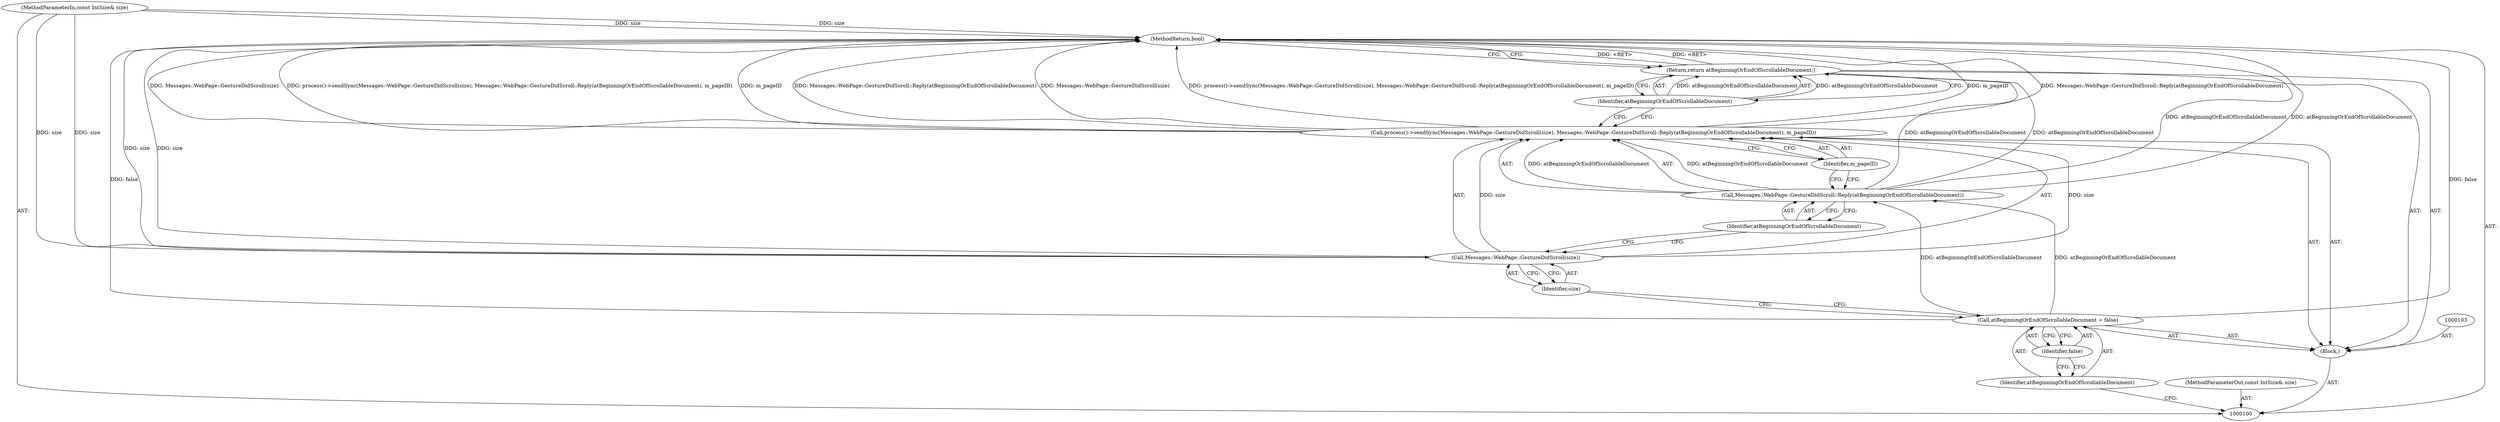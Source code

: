 digraph "0_Chrome_df831400bcb63db4259b5858281b1727ba972a2a" {
"1000115" [label="(MethodReturn,bool)"];
"1000101" [label="(MethodParameterIn,const IntSize& size)"];
"1000140" [label="(MethodParameterOut,const IntSize& size)"];
"1000102" [label="(Block,)"];
"1000106" [label="(Identifier,false)"];
"1000104" [label="(Call,atBeginningOrEndOfScrollableDocument = false)"];
"1000105" [label="(Identifier,atBeginningOrEndOfScrollableDocument)"];
"1000111" [label="(Identifier,atBeginningOrEndOfScrollableDocument)"];
"1000112" [label="(Identifier,m_pageID)"];
"1000108" [label="(Call,Messages::WebPage::GestureDidScroll(size))"];
"1000107" [label="(Call,process()->sendSync(Messages::WebPage::GestureDidScroll(size), Messages::WebPage::GestureDidScroll::Reply(atBeginningOrEndOfScrollableDocument), m_pageID))"];
"1000109" [label="(Identifier,size)"];
"1000110" [label="(Call,Messages::WebPage::GestureDidScroll::Reply(atBeginningOrEndOfScrollableDocument))"];
"1000114" [label="(Identifier,atBeginningOrEndOfScrollableDocument)"];
"1000113" [label="(Return,return atBeginningOrEndOfScrollableDocument;)"];
"1000115" -> "1000100"  [label="AST: "];
"1000115" -> "1000113"  [label="CFG: "];
"1000107" -> "1000115"  [label="DDG: Messages::WebPage::GestureDidScroll(size)"];
"1000107" -> "1000115"  [label="DDG: process()->sendSync(Messages::WebPage::GestureDidScroll(size), Messages::WebPage::GestureDidScroll::Reply(atBeginningOrEndOfScrollableDocument), m_pageID)"];
"1000107" -> "1000115"  [label="DDG: m_pageID"];
"1000107" -> "1000115"  [label="DDG: Messages::WebPage::GestureDidScroll::Reply(atBeginningOrEndOfScrollableDocument)"];
"1000110" -> "1000115"  [label="DDG: atBeginningOrEndOfScrollableDocument"];
"1000101" -> "1000115"  [label="DDG: size"];
"1000104" -> "1000115"  [label="DDG: false"];
"1000108" -> "1000115"  [label="DDG: size"];
"1000113" -> "1000115"  [label="DDG: <RET>"];
"1000101" -> "1000100"  [label="AST: "];
"1000101" -> "1000115"  [label="DDG: size"];
"1000101" -> "1000108"  [label="DDG: size"];
"1000140" -> "1000100"  [label="AST: "];
"1000102" -> "1000100"  [label="AST: "];
"1000103" -> "1000102"  [label="AST: "];
"1000104" -> "1000102"  [label="AST: "];
"1000107" -> "1000102"  [label="AST: "];
"1000113" -> "1000102"  [label="AST: "];
"1000106" -> "1000104"  [label="AST: "];
"1000106" -> "1000105"  [label="CFG: "];
"1000104" -> "1000106"  [label="CFG: "];
"1000104" -> "1000102"  [label="AST: "];
"1000104" -> "1000106"  [label="CFG: "];
"1000105" -> "1000104"  [label="AST: "];
"1000106" -> "1000104"  [label="AST: "];
"1000109" -> "1000104"  [label="CFG: "];
"1000104" -> "1000115"  [label="DDG: false"];
"1000104" -> "1000110"  [label="DDG: atBeginningOrEndOfScrollableDocument"];
"1000105" -> "1000104"  [label="AST: "];
"1000105" -> "1000100"  [label="CFG: "];
"1000106" -> "1000105"  [label="CFG: "];
"1000111" -> "1000110"  [label="AST: "];
"1000111" -> "1000108"  [label="CFG: "];
"1000110" -> "1000111"  [label="CFG: "];
"1000112" -> "1000107"  [label="AST: "];
"1000112" -> "1000110"  [label="CFG: "];
"1000107" -> "1000112"  [label="CFG: "];
"1000108" -> "1000107"  [label="AST: "];
"1000108" -> "1000109"  [label="CFG: "];
"1000109" -> "1000108"  [label="AST: "];
"1000111" -> "1000108"  [label="CFG: "];
"1000108" -> "1000115"  [label="DDG: size"];
"1000108" -> "1000107"  [label="DDG: size"];
"1000101" -> "1000108"  [label="DDG: size"];
"1000107" -> "1000102"  [label="AST: "];
"1000107" -> "1000112"  [label="CFG: "];
"1000108" -> "1000107"  [label="AST: "];
"1000110" -> "1000107"  [label="AST: "];
"1000112" -> "1000107"  [label="AST: "];
"1000114" -> "1000107"  [label="CFG: "];
"1000107" -> "1000115"  [label="DDG: Messages::WebPage::GestureDidScroll(size)"];
"1000107" -> "1000115"  [label="DDG: process()->sendSync(Messages::WebPage::GestureDidScroll(size), Messages::WebPage::GestureDidScroll::Reply(atBeginningOrEndOfScrollableDocument), m_pageID)"];
"1000107" -> "1000115"  [label="DDG: m_pageID"];
"1000107" -> "1000115"  [label="DDG: Messages::WebPage::GestureDidScroll::Reply(atBeginningOrEndOfScrollableDocument)"];
"1000108" -> "1000107"  [label="DDG: size"];
"1000110" -> "1000107"  [label="DDG: atBeginningOrEndOfScrollableDocument"];
"1000109" -> "1000108"  [label="AST: "];
"1000109" -> "1000104"  [label="CFG: "];
"1000108" -> "1000109"  [label="CFG: "];
"1000110" -> "1000107"  [label="AST: "];
"1000110" -> "1000111"  [label="CFG: "];
"1000111" -> "1000110"  [label="AST: "];
"1000112" -> "1000110"  [label="CFG: "];
"1000110" -> "1000115"  [label="DDG: atBeginningOrEndOfScrollableDocument"];
"1000110" -> "1000107"  [label="DDG: atBeginningOrEndOfScrollableDocument"];
"1000104" -> "1000110"  [label="DDG: atBeginningOrEndOfScrollableDocument"];
"1000110" -> "1000113"  [label="DDG: atBeginningOrEndOfScrollableDocument"];
"1000114" -> "1000113"  [label="AST: "];
"1000114" -> "1000107"  [label="CFG: "];
"1000113" -> "1000114"  [label="CFG: "];
"1000114" -> "1000113"  [label="DDG: atBeginningOrEndOfScrollableDocument"];
"1000113" -> "1000102"  [label="AST: "];
"1000113" -> "1000114"  [label="CFG: "];
"1000114" -> "1000113"  [label="AST: "];
"1000115" -> "1000113"  [label="CFG: "];
"1000113" -> "1000115"  [label="DDG: <RET>"];
"1000114" -> "1000113"  [label="DDG: atBeginningOrEndOfScrollableDocument"];
"1000110" -> "1000113"  [label="DDG: atBeginningOrEndOfScrollableDocument"];
}
